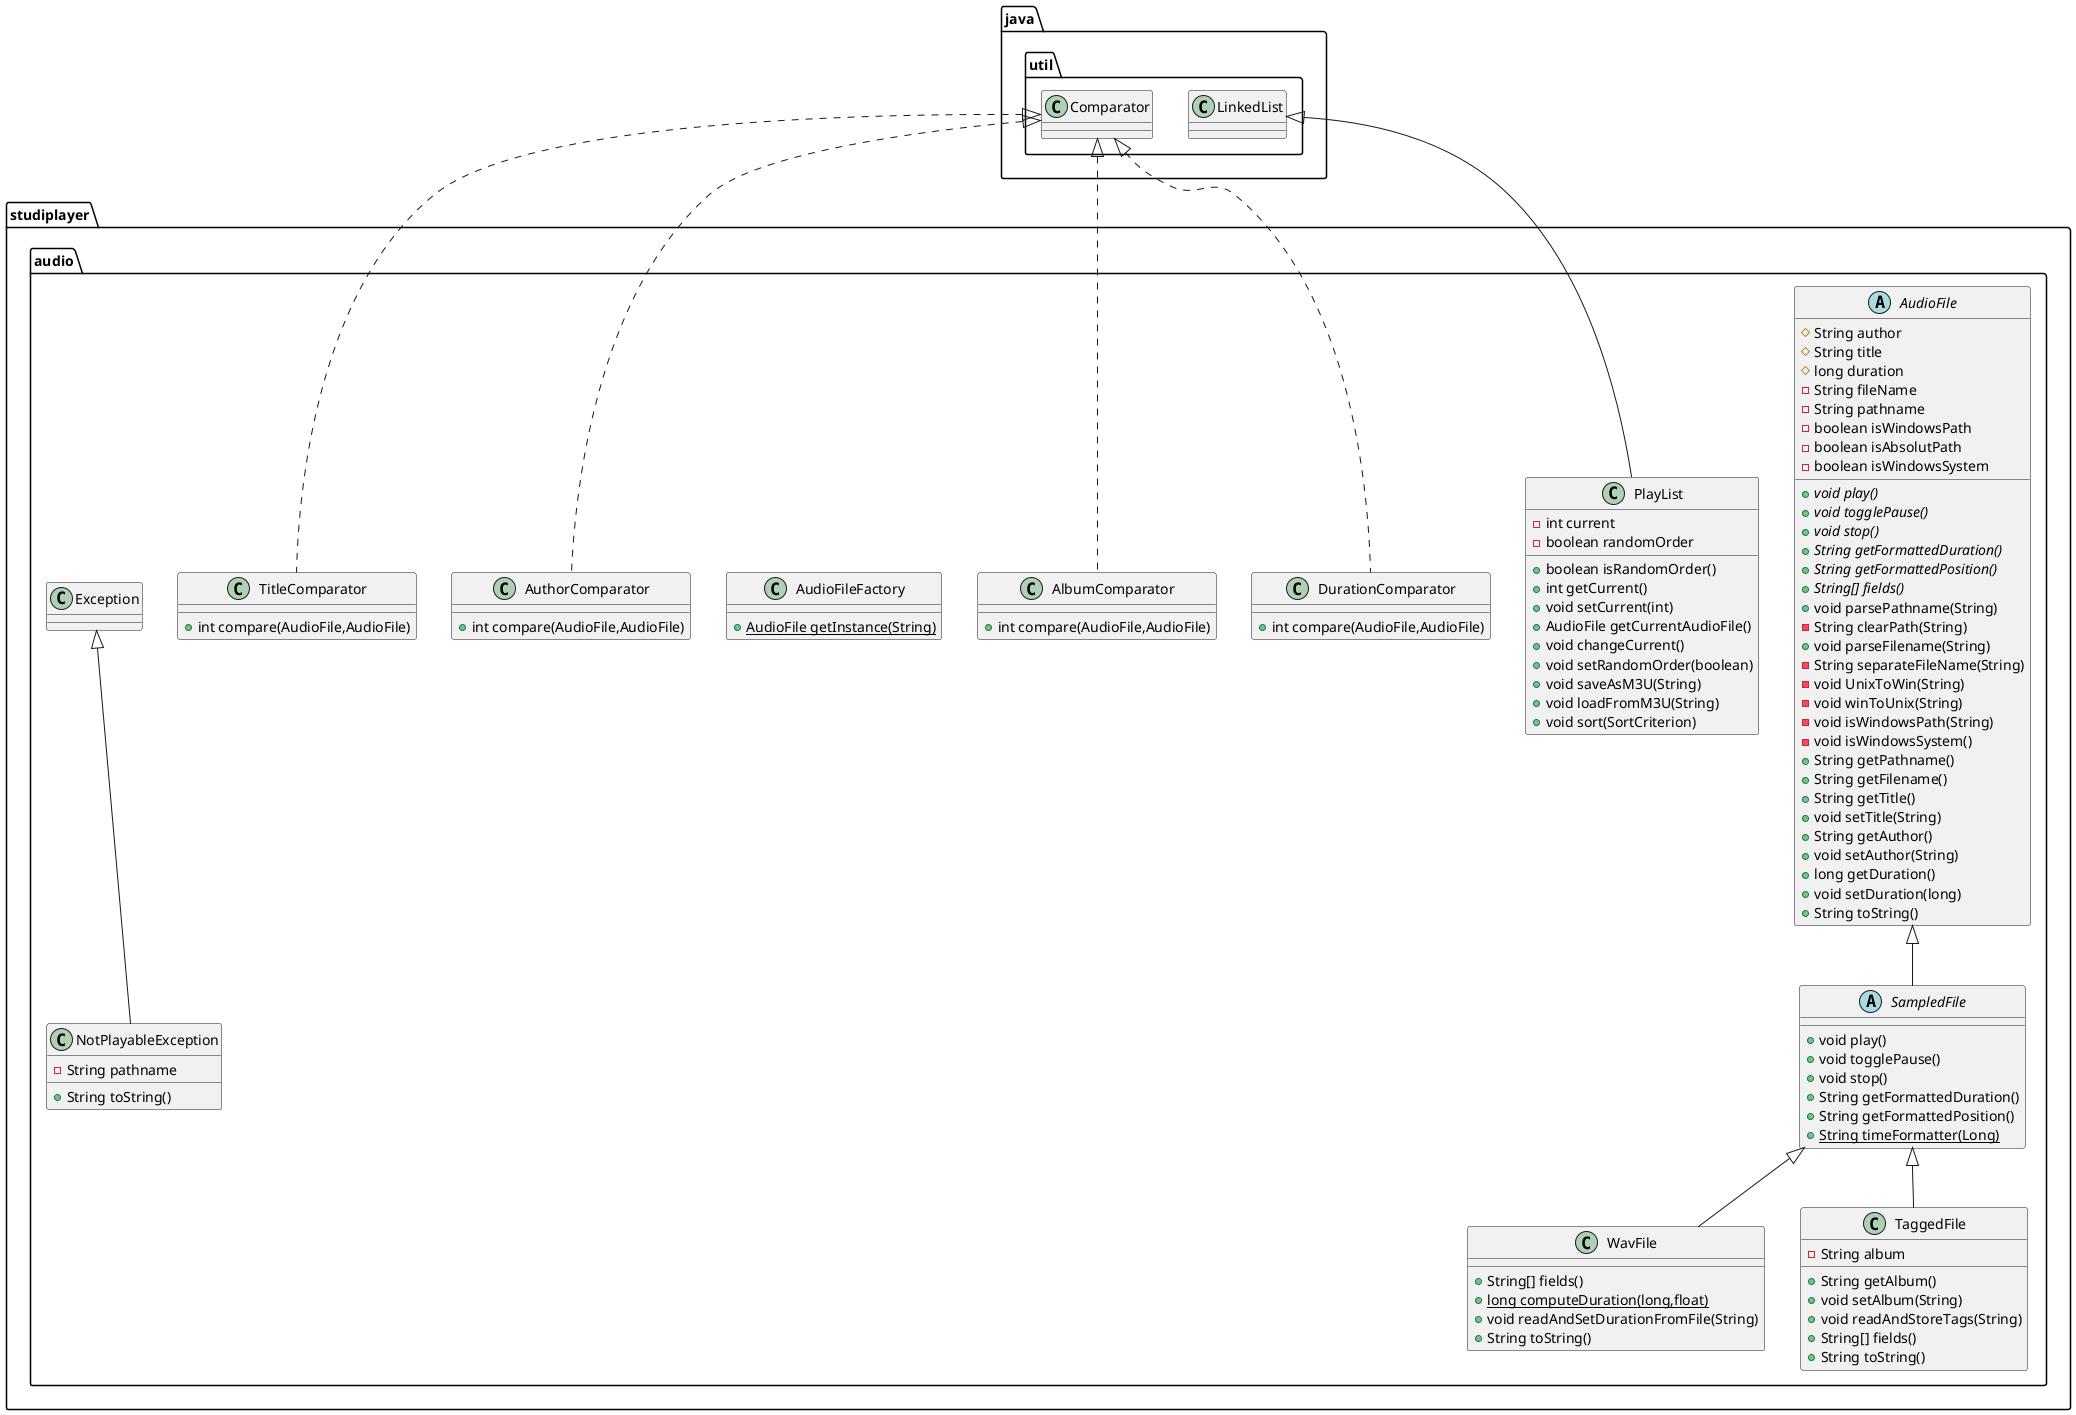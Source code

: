 @startuml
class studiplayer.audio.WavFile {
+ String[] fields()
+ {static} long computeDuration(long,float)
+ void readAndSetDurationFromFile(String)
+ String toString()
}
abstract class studiplayer.audio.AudioFile {
# String author
# String title
# long duration
- String fileName
- String pathname
- boolean isWindowsPath
- boolean isAbsolutPath
- boolean isWindowsSystem
+ {abstract}void play()
+ {abstract}void togglePause()
+ {abstract}void stop()
+ {abstract}String getFormattedDuration()
+ {abstract}String getFormattedPosition()
+ {abstract}String[] fields()
+ void parsePathname(String)
- String clearPath(String)
+ void parseFilename(String)
- String separateFileName(String)
- void UnixToWin(String)
- void winToUnix(String)
- void isWindowsPath(String)
- void isWindowsSystem()
+ String getPathname()
+ String getFilename()
+ String getTitle()
+ void setTitle(String)
+ String getAuthor()
+ void setAuthor(String)
+ long getDuration()
+ void setDuration(long)
+ String toString()
}
class studiplayer.audio.DurationComparator {
+ int compare(AudioFile,AudioFile)
}
class studiplayer.audio.AlbumComparator {
+ int compare(AudioFile,AudioFile)
}
class studiplayer.audio.TaggedFile {
- String album
+ String getAlbum()
+ void setAlbum(String)
+ void readAndStoreTags(String)
+ String[] fields()
+ String toString()
}
class studiplayer.audio.NotPlayableException {
- String pathname
+ String toString()
}
abstract class studiplayer.audio.SampledFile {
+ void play()
+ void togglePause()
+ void stop()
+ String getFormattedDuration()
+ String getFormattedPosition()
+ {static} String timeFormatter(Long)
}
class studiplayer.audio.PlayList {
- int current
- boolean randomOrder
+ boolean isRandomOrder()
+ int getCurrent()
+ void setCurrent(int)
+ AudioFile getCurrentAudioFile()
+ void changeCurrent()
+ void setRandomOrder(boolean)
+ void saveAsM3U(String)
+ void loadFromM3U(String)
+ void sort(SortCriterion)
}
class studiplayer.audio.AudioFileFactory {
+ {static} AudioFile getInstance(String)
}
class studiplayer.audio.AuthorComparator {
+ int compare(AudioFile,AudioFile)
}
class studiplayer.audio.TitleComparator {
+ int compare(AudioFile,AudioFile)
}


studiplayer.audio.SampledFile <|-- studiplayer.audio.WavFile
java.util.Comparator <|.. studiplayer.audio.DurationComparator
java.util.Comparator <|.. studiplayer.audio.AlbumComparator
studiplayer.audio.SampledFile <|-- studiplayer.audio.TaggedFile
studiplayer.audio.Exception <|-- studiplayer.audio.NotPlayableException
studiplayer.audio.AudioFile <|-- studiplayer.audio.SampledFile
java.util.LinkedList <|-- studiplayer.audio.PlayList
java.util.Comparator <|.. studiplayer.audio.AuthorComparator
java.util.Comparator <|.. studiplayer.audio.TitleComparator
@enduml